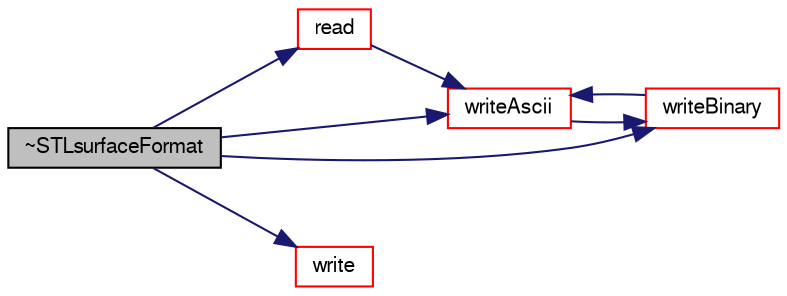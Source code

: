 digraph "~STLsurfaceFormat"
{
  bgcolor="transparent";
  edge [fontname="FreeSans",fontsize="10",labelfontname="FreeSans",labelfontsize="10"];
  node [fontname="FreeSans",fontsize="10",shape=record];
  rankdir="LR";
  Node68 [label="~STLsurfaceFormat",height=0.2,width=0.4,color="black", fillcolor="grey75", style="filled", fontcolor="black"];
  Node68 -> Node69 [color="midnightblue",fontsize="10",style="solid",fontname="FreeSans"];
  Node69 [label="read",height=0.2,width=0.4,color="red",URL="$a29642.html#a464ebd67acbdff0014d4dae69e3ec4be",tooltip="Read from file. "];
  Node69 -> Node79 [color="midnightblue",fontsize="10",style="solid",fontname="FreeSans"];
  Node79 [label="writeAscii",height=0.2,width=0.4,color="red",URL="$a29642.html#a9ed2139058d6a7dca0edb4f9c88e6599",tooltip="Write surface mesh components by proxy (as ASCII) "];
  Node79 -> Node134 [color="midnightblue",fontsize="10",style="solid",fontname="FreeSans"];
  Node134 [label="writeBinary",height=0.2,width=0.4,color="red",URL="$a29642.html#a3c9f7310b853c8ab0e75e5f2db117e7c",tooltip="Write surface mesh components by proxy (as BINARY) "];
  Node134 -> Node79 [color="midnightblue",fontsize="10",style="solid",fontname="FreeSans"];
  Node68 -> Node135 [color="midnightblue",fontsize="10",style="solid",fontname="FreeSans"];
  Node135 [label="write",height=0.2,width=0.4,color="red",URL="$a29642.html#a2a1e1394d9dd8932b738248c123a267f",tooltip="Write surface mesh components by proxy. "];
  Node68 -> Node79 [color="midnightblue",fontsize="10",style="solid",fontname="FreeSans"];
  Node68 -> Node134 [color="midnightblue",fontsize="10",style="solid",fontname="FreeSans"];
}
